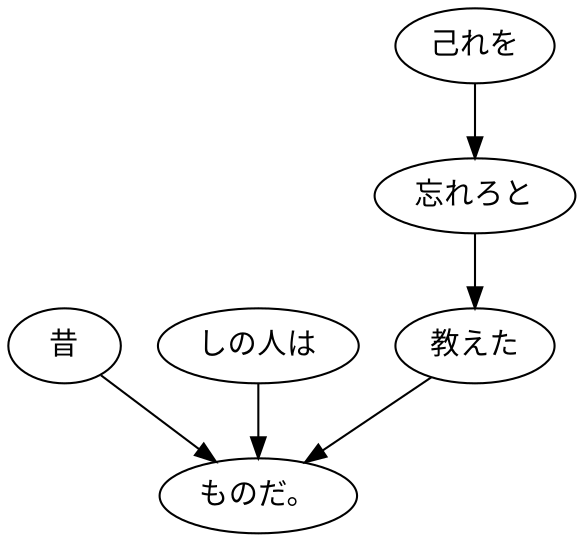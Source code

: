digraph graph8517 {
	node0 [label="昔"];
	node1 [label="しの人は"];
	node2 [label="己れを"];
	node3 [label="忘れろと"];
	node4 [label="教えた"];
	node5 [label="ものだ。"];
	node0 -> node5;
	node1 -> node5;
	node2 -> node3;
	node3 -> node4;
	node4 -> node5;
}
